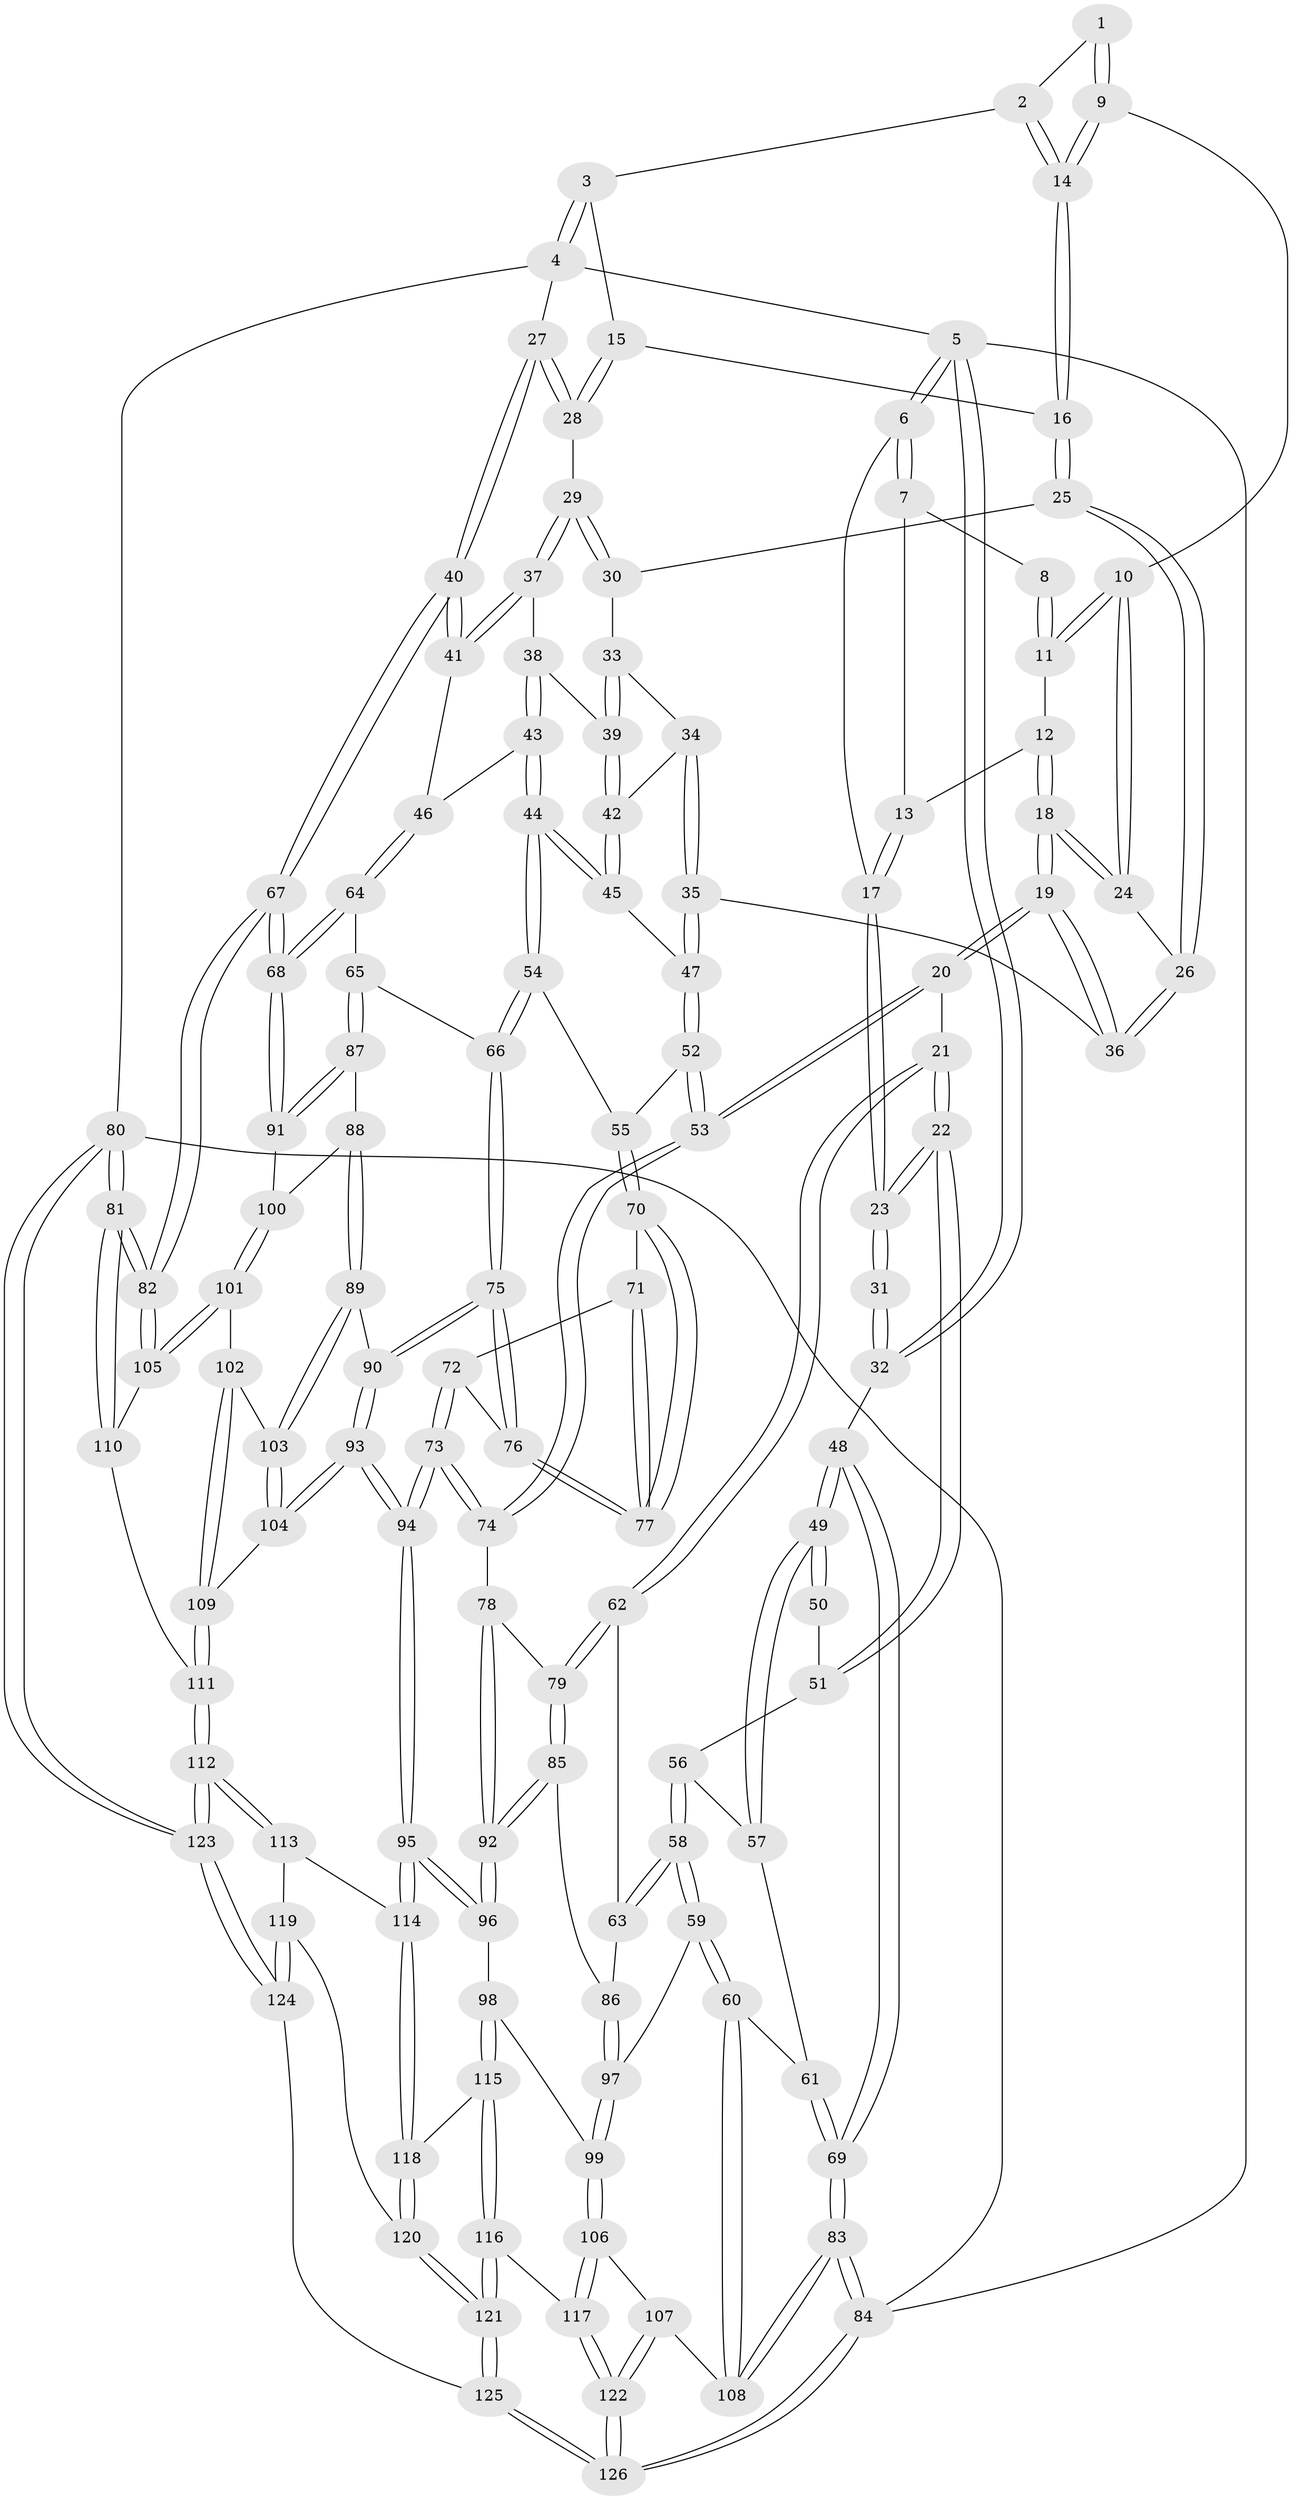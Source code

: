 // Generated by graph-tools (version 1.1) at 2025/51/03/09/25 03:51:02]
// undirected, 126 vertices, 312 edges
graph export_dot {
graph [start="1"]
  node [color=gray90,style=filled];
  1 [pos="+0.6114284348074024+0"];
  2 [pos="+0.9389989012372051+0"];
  3 [pos="+0.9495304824959185+0"];
  4 [pos="+1+0"];
  5 [pos="+0+0"];
  6 [pos="+0+0"];
  7 [pos="+0.42816372516499523+0"];
  8 [pos="+0.4390759998694418+0"];
  9 [pos="+0.6167185894597013+0.06947635601541699"];
  10 [pos="+0.5563373826577906+0.11339440326599771"];
  11 [pos="+0.5040340908938385+0.034037167211218196"];
  12 [pos="+0.4209302179200548+0.1125414339774132"];
  13 [pos="+0.4045779484043555+0.0914866037880967"];
  14 [pos="+0.7200444265889205+0.1128137156274105"];
  15 [pos="+0.8657539814983629+0.13507485880974518"];
  16 [pos="+0.7241360729461229+0.12832599225242095"];
  17 [pos="+0.20426556320121456+0.09064540802624363"];
  18 [pos="+0.47200044389902746+0.21760074410489988"];
  19 [pos="+0.46215238802006464+0.2790562823381526"];
  20 [pos="+0.45448940477256344+0.2880849230321384"];
  21 [pos="+0.2849180558077422+0.31991213772075433"];
  22 [pos="+0.2783507777444395+0.3140794204725407"];
  23 [pos="+0.23185387986088946+0.24605319455549404"];
  24 [pos="+0.5548134704580168+0.11664200451812345"];
  25 [pos="+0.7237512638441799+0.13145415403973557"];
  26 [pos="+0.6692020650452633+0.19453895732945262"];
  27 [pos="+1+0"];
  28 [pos="+0.8847054026697195+0.1853759954389704"];
  29 [pos="+0.8778910698798594+0.21130015402860985"];
  30 [pos="+0.7675905578618164+0.19762732434424643"];
  31 [pos="+0.1744604619532801+0.2486814645050938"];
  32 [pos="+0+0.09400547977203874"];
  33 [pos="+0.7635060695853471+0.21929105586085845"];
  34 [pos="+0.747261576097159+0.2558759024331734"];
  35 [pos="+0.6398285242613734+0.2702917413682956"];
  36 [pos="+0.6397166149701031+0.2702090611454827"];
  37 [pos="+0.8804716820762049+0.22474941611717458"];
  38 [pos="+0.844635888200359+0.27083208005305437"];
  39 [pos="+0.8271662870064944+0.2728553759792277"];
  40 [pos="+1+0.2983780453876769"];
  41 [pos="+1+0.31825624530924357"];
  42 [pos="+0.7739456748858415+0.29072220145832683"];
  43 [pos="+0.8531811572630575+0.364469324025821"];
  44 [pos="+0.8145050370468772+0.3851877777122902"];
  45 [pos="+0.7656507119680561+0.3224881778422707"];
  46 [pos="+0.9272730763560104+0.37479692073124066"];
  47 [pos="+0.6825034290207581+0.33936718887961226"];
  48 [pos="+0+0.22745199304717675"];
  49 [pos="+0+0.24234622697499822"];
  50 [pos="+0.024510178224990818+0.2989621718397026"];
  51 [pos="+0.08173190593057948+0.3692475006405268"];
  52 [pos="+0.6837397145496436+0.4131904881688299"];
  53 [pos="+0.5279412378499297+0.43703665042682477"];
  54 [pos="+0.8059914658382851+0.4006946673176866"];
  55 [pos="+0.6979756953707763+0.42643497868256897"];
  56 [pos="+0.06303633027786511+0.40287946500530925"];
  57 [pos="+0.048497067555872644+0.4063088039922951"];
  58 [pos="+0.1488045775640869+0.5239449326396672"];
  59 [pos="+0.14071679183954358+0.5403266067193746"];
  60 [pos="+0.08723764701741234+0.586681248403192"];
  61 [pos="+0.03204162773572194+0.4248810346162241"];
  62 [pos="+0.2727146382895181+0.38573575168288476"];
  63 [pos="+0.2620338121654309+0.4063063415258809"];
  64 [pos="+0.9231340538887414+0.4500093561707692"];
  65 [pos="+0.8623587707853545+0.495420894898282"];
  66 [pos="+0.8336130557570348+0.4864418764174894"];
  67 [pos="+1+0.6176129451095416"];
  68 [pos="+1+0.585326491486509"];
  69 [pos="+0+0.5519586703302013"];
  70 [pos="+0.6987873162180296+0.43271481023900776"];
  71 [pos="+0.6442032543726666+0.510619631591129"];
  72 [pos="+0.6196186719915423+0.5291021289428405"];
  73 [pos="+0.5674391688394058+0.5608129878421474"];
  74 [pos="+0.5239823828411546+0.49753282062850235"];
  75 [pos="+0.7522823332965524+0.5409801914656003"];
  76 [pos="+0.7475466193757744+0.5346765478908917"];
  77 [pos="+0.744850588459286+0.5305272809744546"];
  78 [pos="+0.4385088435207932+0.5315080949645875"];
  79 [pos="+0.4100969575756447+0.5288031795778775"];
  80 [pos="+1+1"];
  81 [pos="+1+1"];
  82 [pos="+1+0.6540867995879455"];
  83 [pos="+0+0.7567754068736205"];
  84 [pos="+0+1"];
  85 [pos="+0.3519791054683013+0.581459952283944"];
  86 [pos="+0.31819929673332736+0.5828056722218499"];
  87 [pos="+0.8913266433928465+0.5529225040575828"];
  88 [pos="+0.8384712441741647+0.6049828025911959"];
  89 [pos="+0.8227350433721347+0.6130363873608347"];
  90 [pos="+0.7519732927934046+0.5438153092291123"];
  91 [pos="+0.9783574274354905+0.5841900008807632"];
  92 [pos="+0.42879836782795955+0.6800730776375227"];
  93 [pos="+0.628871134416904+0.6743542327798103"];
  94 [pos="+0.6038829754227649+0.6853942757767321"];
  95 [pos="+0.5997256833792138+0.6941530040986205"];
  96 [pos="+0.437171725163893+0.7069356047963428"];
  97 [pos="+0.28250954313789983+0.6224441510329635"];
  98 [pos="+0.43712267830167356+0.7069722100887236"];
  99 [pos="+0.28375436683503974+0.6445121797673947"];
  100 [pos="+0.9067762562160239+0.6376441472128698"];
  101 [pos="+0.8873743636745225+0.6827720017322376"];
  102 [pos="+0.8327215511563382+0.6790900771075241"];
  103 [pos="+0.8181874636058952+0.6440856765076921"];
  104 [pos="+0.6461920302986254+0.6750355625874411"];
  105 [pos="+0.9684349918241217+0.7557258291245987"];
  106 [pos="+0.2057309975400679+0.7856796479119043"];
  107 [pos="+0.12058006916671812+0.7780838614684551"];
  108 [pos="+0+0.7297248944736278"];
  109 [pos="+0.8141582328103303+0.7220721518268457"];
  110 [pos="+0.8602580543188129+0.8554450809906133"];
  111 [pos="+0.8294080626619644+0.8636331642334042"];
  112 [pos="+0.7760585158779327+0.9043165685547057"];
  113 [pos="+0.6432947669594008+0.7897548886922212"];
  114 [pos="+0.6129149714880614+0.7421524114635355"];
  115 [pos="+0.4319190086296747+0.7144188773667"];
  116 [pos="+0.30829510929205756+0.8316330376640492"];
  117 [pos="+0.2906660357515716+0.8343735218230646"];
  118 [pos="+0.4798076111222578+0.8768155073192365"];
  119 [pos="+0.5578292278088359+0.9201417938129892"];
  120 [pos="+0.46962392094980376+0.8986523403642045"];
  121 [pos="+0.4444852071809946+0.9144318178369971"];
  122 [pos="+0.23756804581398+1"];
  123 [pos="+0.7332010203700996+1"];
  124 [pos="+0.691940600565852+1"];
  125 [pos="+0.4383843899963589+1"];
  126 [pos="+0.23608243064026566+1"];
  1 -- 2;
  1 -- 9;
  1 -- 9;
  2 -- 3;
  2 -- 14;
  2 -- 14;
  3 -- 4;
  3 -- 4;
  3 -- 15;
  4 -- 5;
  4 -- 27;
  4 -- 80;
  5 -- 6;
  5 -- 6;
  5 -- 32;
  5 -- 32;
  5 -- 84;
  6 -- 7;
  6 -- 7;
  6 -- 17;
  7 -- 8;
  7 -- 13;
  8 -- 11;
  8 -- 11;
  9 -- 10;
  9 -- 14;
  9 -- 14;
  10 -- 11;
  10 -- 11;
  10 -- 24;
  10 -- 24;
  11 -- 12;
  12 -- 13;
  12 -- 18;
  12 -- 18;
  13 -- 17;
  13 -- 17;
  14 -- 16;
  14 -- 16;
  15 -- 16;
  15 -- 28;
  15 -- 28;
  16 -- 25;
  16 -- 25;
  17 -- 23;
  17 -- 23;
  18 -- 19;
  18 -- 19;
  18 -- 24;
  18 -- 24;
  19 -- 20;
  19 -- 20;
  19 -- 36;
  19 -- 36;
  20 -- 21;
  20 -- 53;
  20 -- 53;
  21 -- 22;
  21 -- 22;
  21 -- 62;
  21 -- 62;
  22 -- 23;
  22 -- 23;
  22 -- 51;
  22 -- 51;
  23 -- 31;
  23 -- 31;
  24 -- 26;
  25 -- 26;
  25 -- 26;
  25 -- 30;
  26 -- 36;
  26 -- 36;
  27 -- 28;
  27 -- 28;
  27 -- 40;
  27 -- 40;
  28 -- 29;
  29 -- 30;
  29 -- 30;
  29 -- 37;
  29 -- 37;
  30 -- 33;
  31 -- 32;
  31 -- 32;
  32 -- 48;
  33 -- 34;
  33 -- 39;
  33 -- 39;
  34 -- 35;
  34 -- 35;
  34 -- 42;
  35 -- 36;
  35 -- 47;
  35 -- 47;
  37 -- 38;
  37 -- 41;
  37 -- 41;
  38 -- 39;
  38 -- 43;
  38 -- 43;
  39 -- 42;
  39 -- 42;
  40 -- 41;
  40 -- 41;
  40 -- 67;
  40 -- 67;
  41 -- 46;
  42 -- 45;
  42 -- 45;
  43 -- 44;
  43 -- 44;
  43 -- 46;
  44 -- 45;
  44 -- 45;
  44 -- 54;
  44 -- 54;
  45 -- 47;
  46 -- 64;
  46 -- 64;
  47 -- 52;
  47 -- 52;
  48 -- 49;
  48 -- 49;
  48 -- 69;
  48 -- 69;
  49 -- 50;
  49 -- 50;
  49 -- 57;
  49 -- 57;
  50 -- 51;
  51 -- 56;
  52 -- 53;
  52 -- 53;
  52 -- 55;
  53 -- 74;
  53 -- 74;
  54 -- 55;
  54 -- 66;
  54 -- 66;
  55 -- 70;
  55 -- 70;
  56 -- 57;
  56 -- 58;
  56 -- 58;
  57 -- 61;
  58 -- 59;
  58 -- 59;
  58 -- 63;
  58 -- 63;
  59 -- 60;
  59 -- 60;
  59 -- 97;
  60 -- 61;
  60 -- 108;
  60 -- 108;
  61 -- 69;
  61 -- 69;
  62 -- 63;
  62 -- 79;
  62 -- 79;
  63 -- 86;
  64 -- 65;
  64 -- 68;
  64 -- 68;
  65 -- 66;
  65 -- 87;
  65 -- 87;
  66 -- 75;
  66 -- 75;
  67 -- 68;
  67 -- 68;
  67 -- 82;
  67 -- 82;
  68 -- 91;
  68 -- 91;
  69 -- 83;
  69 -- 83;
  70 -- 71;
  70 -- 77;
  70 -- 77;
  71 -- 72;
  71 -- 77;
  71 -- 77;
  72 -- 73;
  72 -- 73;
  72 -- 76;
  73 -- 74;
  73 -- 74;
  73 -- 94;
  73 -- 94;
  74 -- 78;
  75 -- 76;
  75 -- 76;
  75 -- 90;
  75 -- 90;
  76 -- 77;
  76 -- 77;
  78 -- 79;
  78 -- 92;
  78 -- 92;
  79 -- 85;
  79 -- 85;
  80 -- 81;
  80 -- 81;
  80 -- 123;
  80 -- 123;
  80 -- 84;
  81 -- 82;
  81 -- 82;
  81 -- 110;
  81 -- 110;
  82 -- 105;
  82 -- 105;
  83 -- 84;
  83 -- 84;
  83 -- 108;
  83 -- 108;
  84 -- 126;
  84 -- 126;
  85 -- 86;
  85 -- 92;
  85 -- 92;
  86 -- 97;
  86 -- 97;
  87 -- 88;
  87 -- 91;
  87 -- 91;
  88 -- 89;
  88 -- 89;
  88 -- 100;
  89 -- 90;
  89 -- 103;
  89 -- 103;
  90 -- 93;
  90 -- 93;
  91 -- 100;
  92 -- 96;
  92 -- 96;
  93 -- 94;
  93 -- 94;
  93 -- 104;
  93 -- 104;
  94 -- 95;
  94 -- 95;
  95 -- 96;
  95 -- 96;
  95 -- 114;
  95 -- 114;
  96 -- 98;
  97 -- 99;
  97 -- 99;
  98 -- 99;
  98 -- 115;
  98 -- 115;
  99 -- 106;
  99 -- 106;
  100 -- 101;
  100 -- 101;
  101 -- 102;
  101 -- 105;
  101 -- 105;
  102 -- 103;
  102 -- 109;
  102 -- 109;
  103 -- 104;
  103 -- 104;
  104 -- 109;
  105 -- 110;
  106 -- 107;
  106 -- 117;
  106 -- 117;
  107 -- 108;
  107 -- 122;
  107 -- 122;
  109 -- 111;
  109 -- 111;
  110 -- 111;
  111 -- 112;
  111 -- 112;
  112 -- 113;
  112 -- 113;
  112 -- 123;
  112 -- 123;
  113 -- 114;
  113 -- 119;
  114 -- 118;
  114 -- 118;
  115 -- 116;
  115 -- 116;
  115 -- 118;
  116 -- 117;
  116 -- 121;
  116 -- 121;
  117 -- 122;
  117 -- 122;
  118 -- 120;
  118 -- 120;
  119 -- 120;
  119 -- 124;
  119 -- 124;
  120 -- 121;
  120 -- 121;
  121 -- 125;
  121 -- 125;
  122 -- 126;
  122 -- 126;
  123 -- 124;
  123 -- 124;
  124 -- 125;
  125 -- 126;
  125 -- 126;
}
